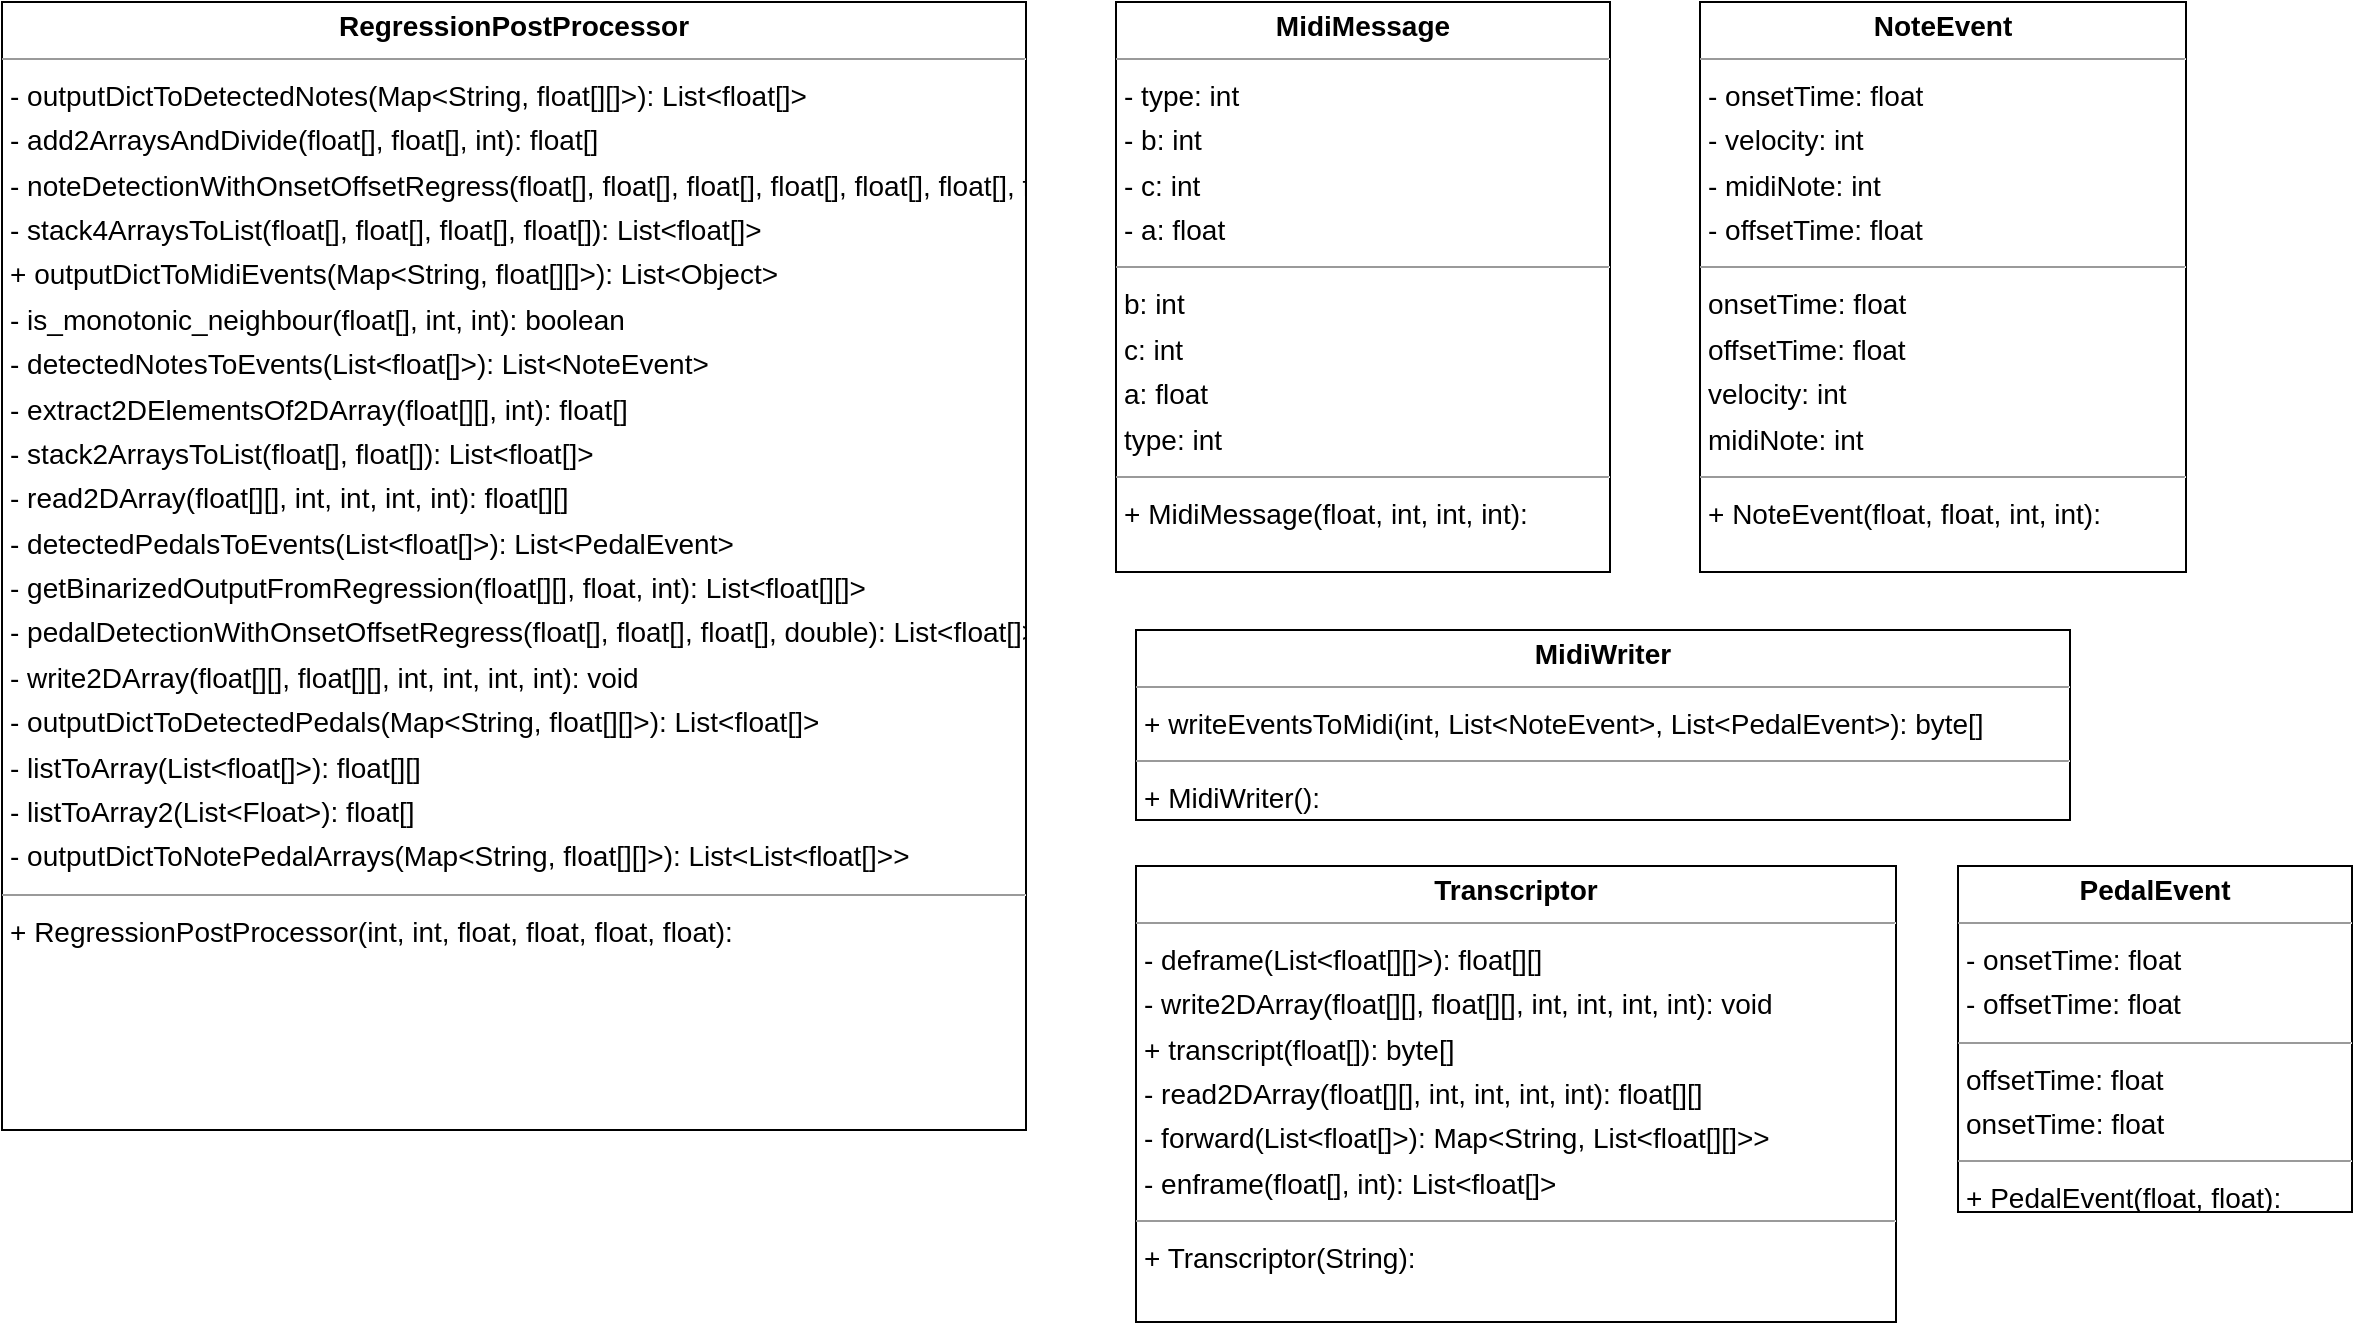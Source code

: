 <mxGraphModel dx="0" dy="0" grid="1" gridSize="10" guides="1" tooltips="1" connect="1" arrows="1" fold="1" page="0" pageScale="1" background="none" math="0" shadow="0">
  <root>
    <mxCell id="0" />
    <mxCell id="1" parent="0" />
    <mxCell id="node4" parent="1" vertex="1" value="&lt;p style=&quot;margin:0px;margin-top:4px;text-align:center;&quot;&gt;&lt;b&gt;MidiMessage&lt;/b&gt;&lt;/p&gt;&lt;hr size=&quot;1&quot;/&gt;&lt;p style=&quot;margin:0 0 0 4px;line-height:1.6;&quot;&gt;- type: int&lt;br/&gt;- b: int&lt;br/&gt;- c: int&lt;br/&gt;- a: float&lt;/p&gt;&lt;hr size=&quot;1&quot;/&gt;&lt;p style=&quot;margin:0 0 0 4px;line-height:1.6;&quot;&gt; b: int&lt;br/&gt; c: int&lt;br/&gt; a: float&lt;br/&gt; type: int&lt;/p&gt;&lt;hr size=&quot;1&quot;/&gt;&lt;p style=&quot;margin:0 0 0 4px;line-height:1.6;&quot;&gt;+ MidiMessage(float, int, int, int): &lt;/p&gt;" style="verticalAlign=top;align=left;overflow=fill;fontSize=14;fontFamily=Helvetica;html=1;rounded=0;shadow=0;comic=0;labelBackgroundColor=none;strokeWidth=1;">
      <mxGeometry x="432" y="-14" width="247" height="285" as="geometry" />
    </mxCell>
    <mxCell id="node0" parent="1" vertex="1" value="&lt;p style=&quot;margin:0px;margin-top:4px;text-align:center;&quot;&gt;&lt;b&gt;MidiWriter&lt;/b&gt;&lt;/p&gt;&lt;hr size=&quot;1&quot;/&gt;&lt;p style=&quot;margin:0 0 0 4px;line-height:1.6;&quot;&gt;+ writeEventsToMidi(int, List&amp;lt;NoteEvent&amp;gt;, List&amp;lt;PedalEvent&amp;gt;): byte[]&lt;/p&gt;&lt;hr size=&quot;1&quot;/&gt;&lt;p style=&quot;margin:0 0 0 4px;line-height:1.6;&quot;&gt;+ MidiWriter(): &lt;/p&gt;" style="verticalAlign=top;align=left;overflow=fill;fontSize=14;fontFamily=Helvetica;html=1;rounded=0;shadow=0;comic=0;labelBackgroundColor=none;strokeWidth=1;">
      <mxGeometry x="442" y="300" width="467" height="95" as="geometry" />
    </mxCell>
    <mxCell id="node1" parent="1" vertex="1" value="&lt;p style=&quot;margin:0px;margin-top:4px;text-align:center;&quot;&gt;&lt;b&gt;NoteEvent&lt;/b&gt;&lt;/p&gt;&lt;hr size=&quot;1&quot;/&gt;&lt;p style=&quot;margin:0 0 0 4px;line-height:1.6;&quot;&gt;- onsetTime: float&lt;br/&gt;- velocity: int&lt;br/&gt;- midiNote: int&lt;br/&gt;- offsetTime: float&lt;/p&gt;&lt;hr size=&quot;1&quot;/&gt;&lt;p style=&quot;margin:0 0 0 4px;line-height:1.6;&quot;&gt; onsetTime: float&lt;br/&gt; offsetTime: float&lt;br/&gt; velocity: int&lt;br/&gt; midiNote: int&lt;/p&gt;&lt;hr size=&quot;1&quot;/&gt;&lt;p style=&quot;margin:0 0 0 4px;line-height:1.6;&quot;&gt;+ NoteEvent(float, float, int, int): &lt;/p&gt;" style="verticalAlign=top;align=left;overflow=fill;fontSize=14;fontFamily=Helvetica;html=1;rounded=0;shadow=0;comic=0;labelBackgroundColor=none;strokeWidth=1;">
      <mxGeometry x="724" y="-14" width="243" height="285" as="geometry" />
    </mxCell>
    <mxCell id="node2" parent="1" vertex="1" value="&lt;p style=&quot;margin:0px;margin-top:4px;text-align:center;&quot;&gt;&lt;b&gt;PedalEvent&lt;/b&gt;&lt;/p&gt;&lt;hr size=&quot;1&quot;/&gt;&lt;p style=&quot;margin:0 0 0 4px;line-height:1.6;&quot;&gt;- onsetTime: float&lt;br/&gt;- offsetTime: float&lt;/p&gt;&lt;hr size=&quot;1&quot;/&gt;&lt;p style=&quot;margin:0 0 0 4px;line-height:1.6;&quot;&gt; offsetTime: float&lt;br/&gt; onsetTime: float&lt;/p&gt;&lt;hr size=&quot;1&quot;/&gt;&lt;p style=&quot;margin:0 0 0 4px;line-height:1.6;&quot;&gt;+ PedalEvent(float, float): &lt;/p&gt;" style="verticalAlign=top;align=left;overflow=fill;fontSize=14;fontFamily=Helvetica;html=1;rounded=0;shadow=0;comic=0;labelBackgroundColor=none;strokeWidth=1;">
      <mxGeometry x="853" y="418" width="197" height="173" as="geometry" />
    </mxCell>
    <mxCell id="node5" parent="1" vertex="1" value="&lt;p style=&quot;margin:0px;margin-top:4px;text-align:center;&quot;&gt;&lt;b&gt;RegressionPostProcessor&lt;/b&gt;&lt;/p&gt;&lt;hr size=&quot;1&quot;/&gt;&lt;p style=&quot;margin:0 0 0 4px;line-height:1.6;&quot;&gt;- outputDictToDetectedNotes(Map&amp;lt;String, float[][]&amp;gt;): List&amp;lt;float[]&amp;gt;&lt;br/&gt;- add2ArraysAndDivide(float[], float[], int): float[]&lt;br/&gt;- noteDetectionWithOnsetOffsetRegress(float[], float[], float[], float[], float[], float[], float): List&amp;lt;float[]&amp;gt;&lt;br/&gt;- stack4ArraysToList(float[], float[], float[], float[]): List&amp;lt;float[]&amp;gt;&lt;br/&gt;+ outputDictToMidiEvents(Map&amp;lt;String, float[][]&amp;gt;): List&amp;lt;Object&amp;gt;&lt;br/&gt;- is_monotonic_neighbour(float[], int, int): boolean&lt;br/&gt;- detectedNotesToEvents(List&amp;lt;float[]&amp;gt;): List&amp;lt;NoteEvent&amp;gt;&lt;br/&gt;- extract2DElementsOf2DArray(float[][], int): float[]&lt;br/&gt;- stack2ArraysToList(float[], float[]): List&amp;lt;float[]&amp;gt;&lt;br/&gt;- read2DArray(float[][], int, int, int, int): float[][]&lt;br/&gt;- detectedPedalsToEvents(List&amp;lt;float[]&amp;gt;): List&amp;lt;PedalEvent&amp;gt;&lt;br/&gt;- getBinarizedOutputFromRegression(float[][], float, int): List&amp;lt;float[][]&amp;gt;&lt;br/&gt;- pedalDetectionWithOnsetOffsetRegress(float[], float[], float[], double): List&amp;lt;float[]&amp;gt;&lt;br/&gt;- write2DArray(float[][], float[][], int, int, int, int): void&lt;br/&gt;- outputDictToDetectedPedals(Map&amp;lt;String, float[][]&amp;gt;): List&amp;lt;float[]&amp;gt;&lt;br/&gt;- listToArray(List&amp;lt;float[]&amp;gt;): float[][]&lt;br/&gt;- listToArray2(List&amp;lt;Float&amp;gt;): float[]&lt;br/&gt;- outputDictToNotePedalArrays(Map&amp;lt;String, float[][]&amp;gt;): List&amp;lt;List&amp;lt;float[]&amp;gt;&amp;gt;&lt;/p&gt;&lt;hr size=&quot;1&quot;/&gt;&lt;p style=&quot;margin:0 0 0 4px;line-height:1.6;&quot;&gt;+ RegressionPostProcessor(int, int, float, float, float, float): &lt;/p&gt;" style="verticalAlign=top;align=left;overflow=fill;fontSize=14;fontFamily=Helvetica;html=1;rounded=0;shadow=0;comic=0;labelBackgroundColor=none;strokeWidth=1;">
      <mxGeometry x="-125" y="-14" width="512" height="564" as="geometry" />
    </mxCell>
    <mxCell id="node3" parent="1" vertex="1" value="&lt;p style=&quot;margin:0px;margin-top:4px;text-align:center;&quot;&gt;&lt;b&gt;Transcriptor&lt;/b&gt;&lt;/p&gt;&lt;hr size=&quot;1&quot;/&gt;&lt;p style=&quot;margin:0 0 0 4px;line-height:1.6;&quot;&gt;- deframe(List&amp;lt;float[][]&amp;gt;): float[][]&lt;br/&gt;- write2DArray(float[][], float[][], int, int, int, int): void&lt;br/&gt;+ transcript(float[]): byte[]&lt;br/&gt;- read2DArray(float[][], int, int, int, int): float[][]&lt;br/&gt;- forward(List&amp;lt;float[]&amp;gt;): Map&amp;lt;String, List&amp;lt;float[][]&amp;gt;&amp;gt;&lt;br/&gt;- enframe(float[], int): List&amp;lt;float[]&amp;gt;&lt;/p&gt;&lt;hr size=&quot;1&quot;/&gt;&lt;p style=&quot;margin:0 0 0 4px;line-height:1.6;&quot;&gt;+ Transcriptor(String): &lt;/p&gt;" style="verticalAlign=top;align=left;overflow=fill;fontSize=14;fontFamily=Helvetica;html=1;rounded=0;shadow=0;comic=0;labelBackgroundColor=none;strokeWidth=1;">
      <mxGeometry x="442" y="418" width="380" height="228" as="geometry" />
    </mxCell>
  </root>
</mxGraphModel>